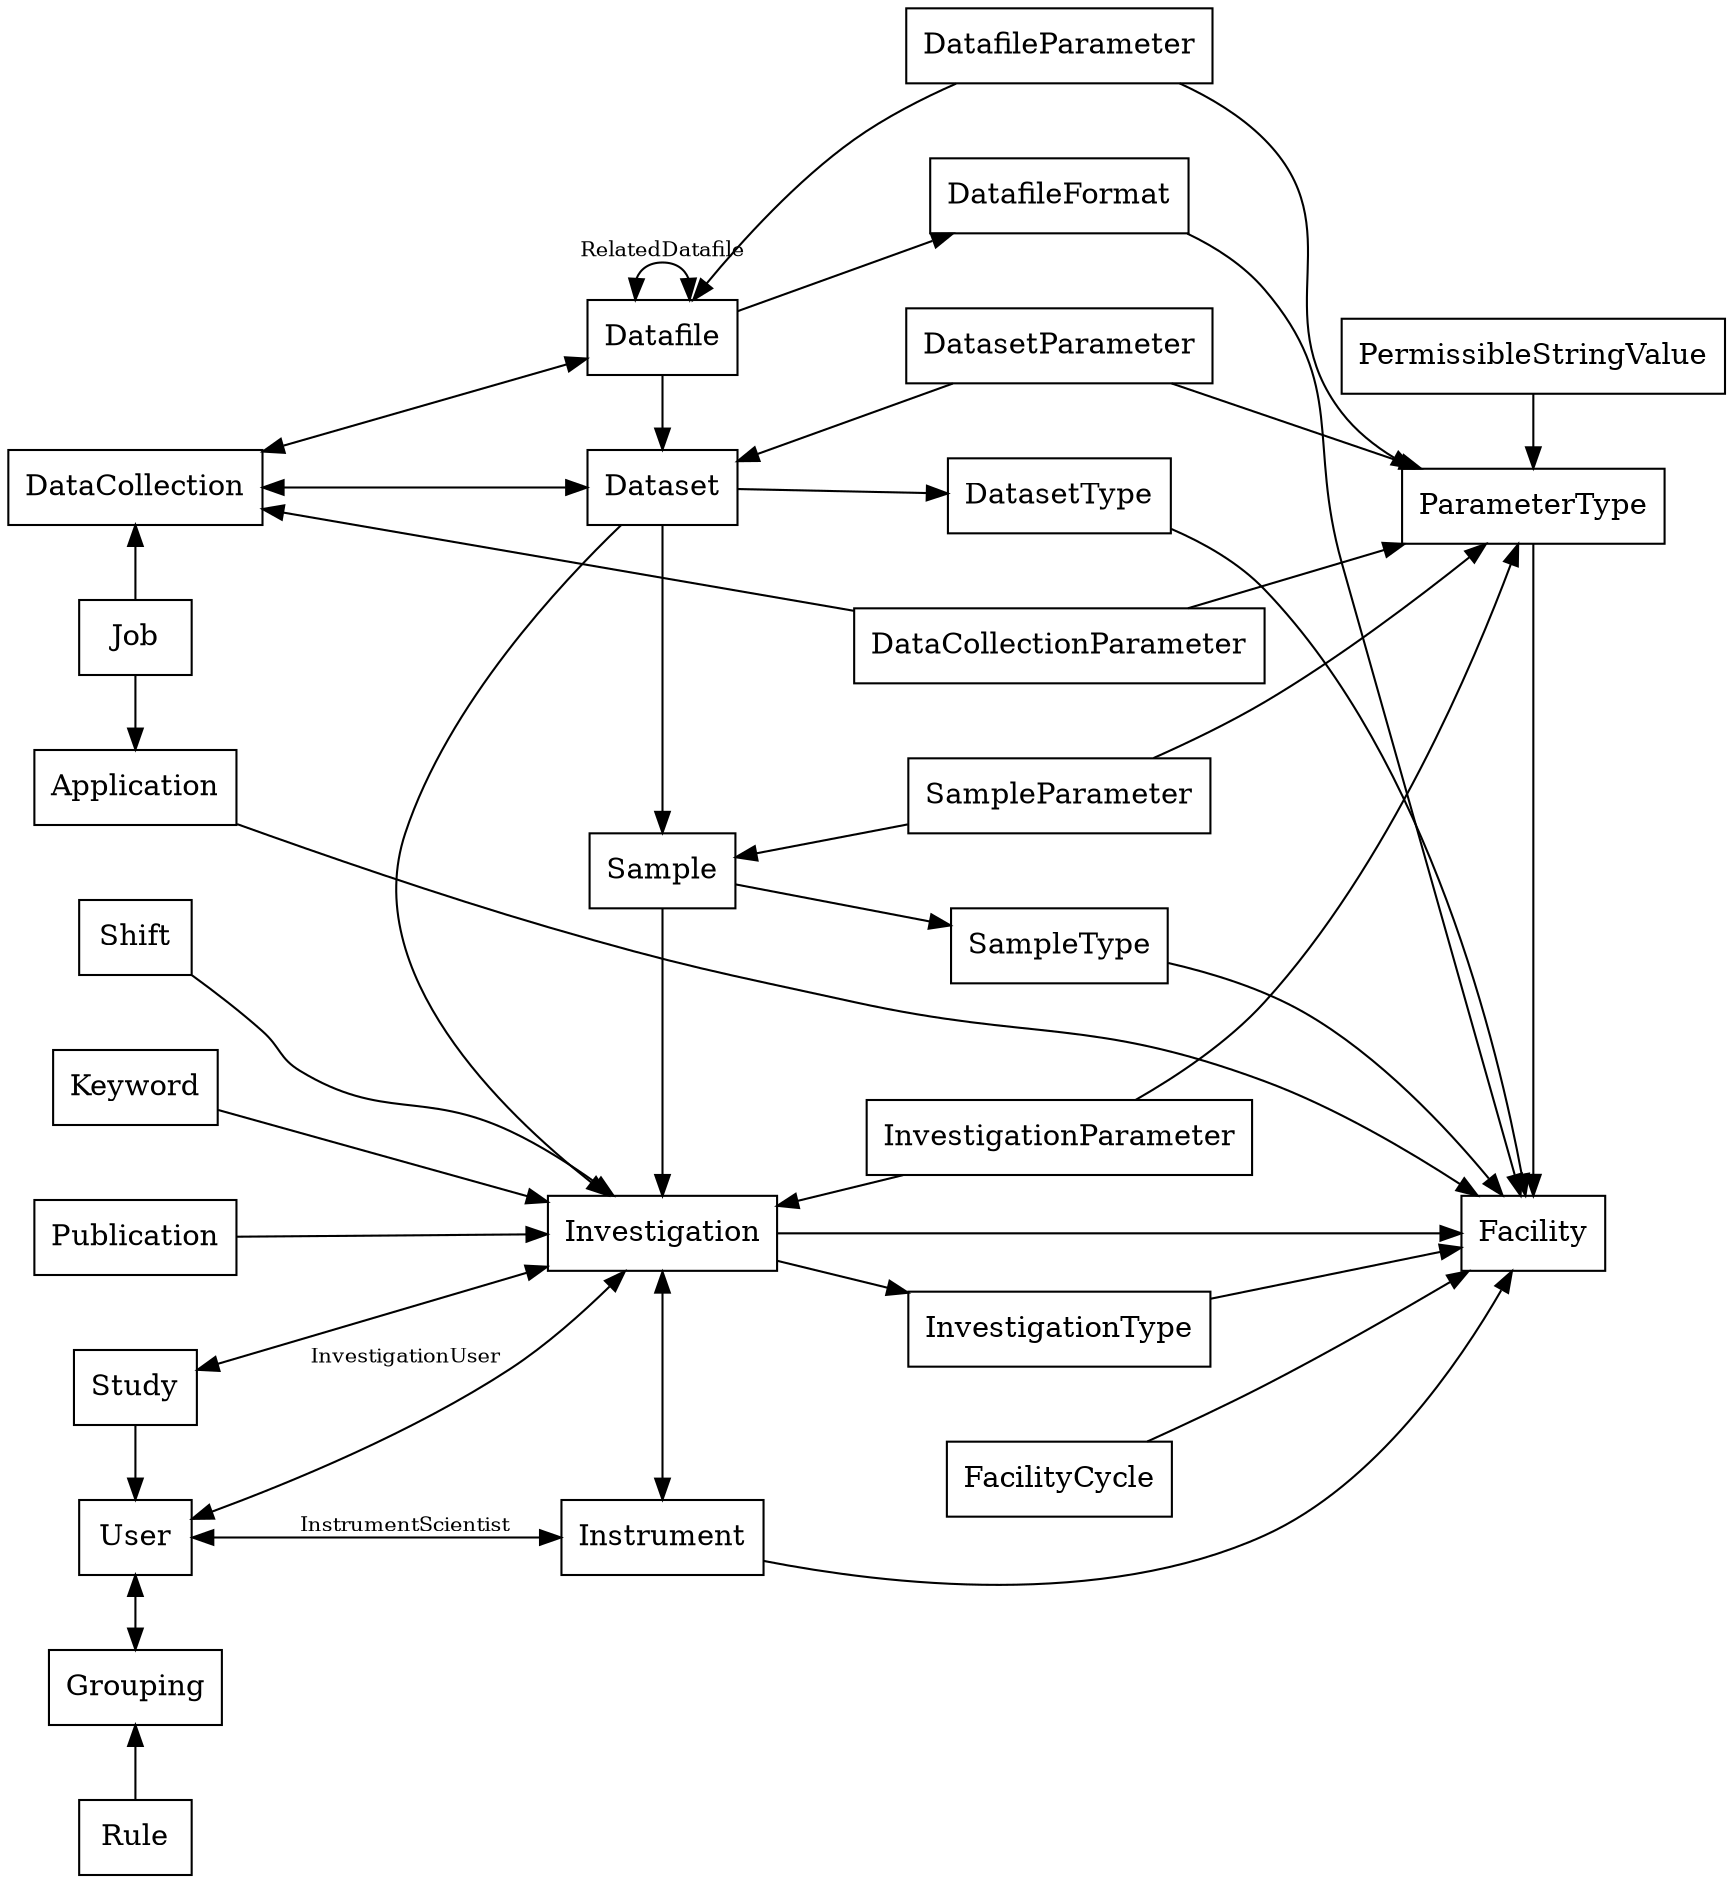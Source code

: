 digraph {
    rankdir=LR;
    node [shape=box];
    edge [fontsize=10];
    { rank=same;
      // There should be two edges from Job to DataCollection (input
      // and output), but dot segfaults when I try to put this here ...
      DataCollection -> Job [dir=back];
      Job -> Application; 
      Application -> Shift -> Keyword -> Publication -> Study [style=invis]; 
      Study -> User;
      User -> Grouping [dir=both]; 
      Grouping -> Rule [dir=back]; }
    { rank=same;
      Datafile -> Dataset -> Sample -> Investigation;
      Investigation -> Instrument [dir=both]; }
    { rank=same;
      edge [style=invis];
      DatafileParameter -> DatafileFormat -> DatasetParameter -> DatasetType -> DataCollectionParameter -> SampleParameter -> SampleType -> InvestigationParameter -> InvestigationType -> FacilityCycle; }
    { rank=same;
      PermissibleStringValue -> ParameterType -> Facility; }

    DataCollection -> Datafile [dir=both,weight=3];
    DataCollection -> Dataset [dir=both,weight=3];

    Shift -> Investigation;
    Keyword -> Investigation;
    Publication -> Investigation;
    Study -> Investigation [dir=both];
    User -> Investigation [dir=both,label=InvestigationUser];

    User -> Instrument [dir=both,label=InstrumentScientist];

    Datafile -> Datafile [dir=both,label=RelatedDatafile];
    Datafile -> DatafileParameter [dir=back];
    DatafileParameter -> ParameterType [weight=3];
    Datafile -> DatafileFormat [weight=2];
    DatafileFormat -> Facility;

    Dataset -> DatasetParameter [dir=back];
    DatasetParameter -> ParameterType;
    Dataset -> DatasetType -> Facility;

    DataCollection -> DataCollectionParameter [dir=back];
    DataCollectionParameter -> ParameterType;

    Sample -> SampleParameter [dir=back];
    SampleParameter -> ParameterType;
    Sample -> SampleType -> Facility;

    Dataset -> Investigation;

    Investigation -> Facility [weight=5];
    Investigation -> InvestigationType -> Facility;
    Investigation -> InvestigationParameter [dir=back];
    InvestigationParameter -> ParameterType;
    // For some strange raison, dot completely degrades the graph if I
    // remove the edge Investigation -> FacilityCycle
    Investigation -> FacilityCycle [style=invis];
    FacilityCycle -> Facility;

    Instrument -> Facility;

    Application -> Facility;
}
